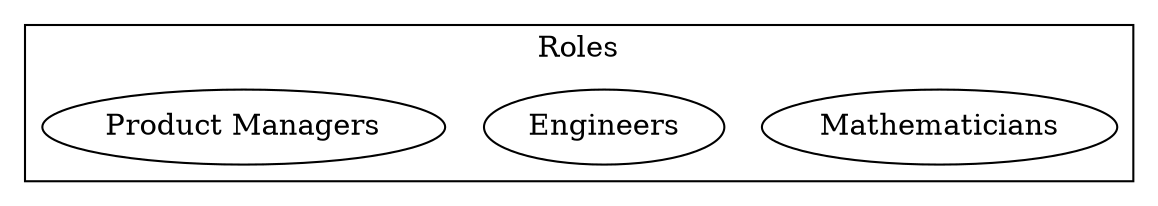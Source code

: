 digraph G {

    subgraph cluster_roles {
        label="Roles"
        "Mathematicians"
        "Engineers"
        "Product Managers"
    }
}